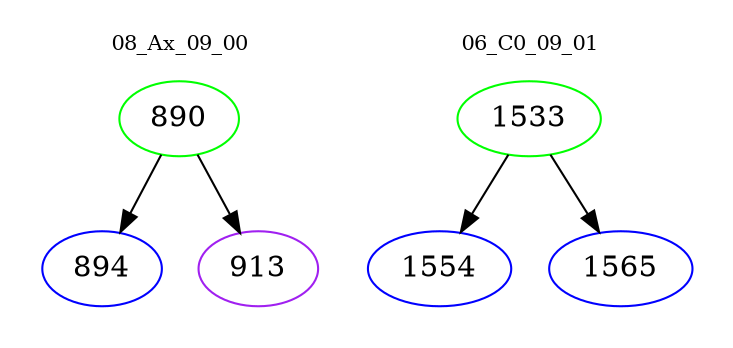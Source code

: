 digraph{
subgraph cluster_0 {
color = white
label = "08_Ax_09_00";
fontsize=10;
T0_890 [label="890", color="green"]
T0_890 -> T0_894 [color="black"]
T0_894 [label="894", color="blue"]
T0_890 -> T0_913 [color="black"]
T0_913 [label="913", color="purple"]
}
subgraph cluster_1 {
color = white
label = "06_C0_09_01";
fontsize=10;
T1_1533 [label="1533", color="green"]
T1_1533 -> T1_1554 [color="black"]
T1_1554 [label="1554", color="blue"]
T1_1533 -> T1_1565 [color="black"]
T1_1565 [label="1565", color="blue"]
}
}
